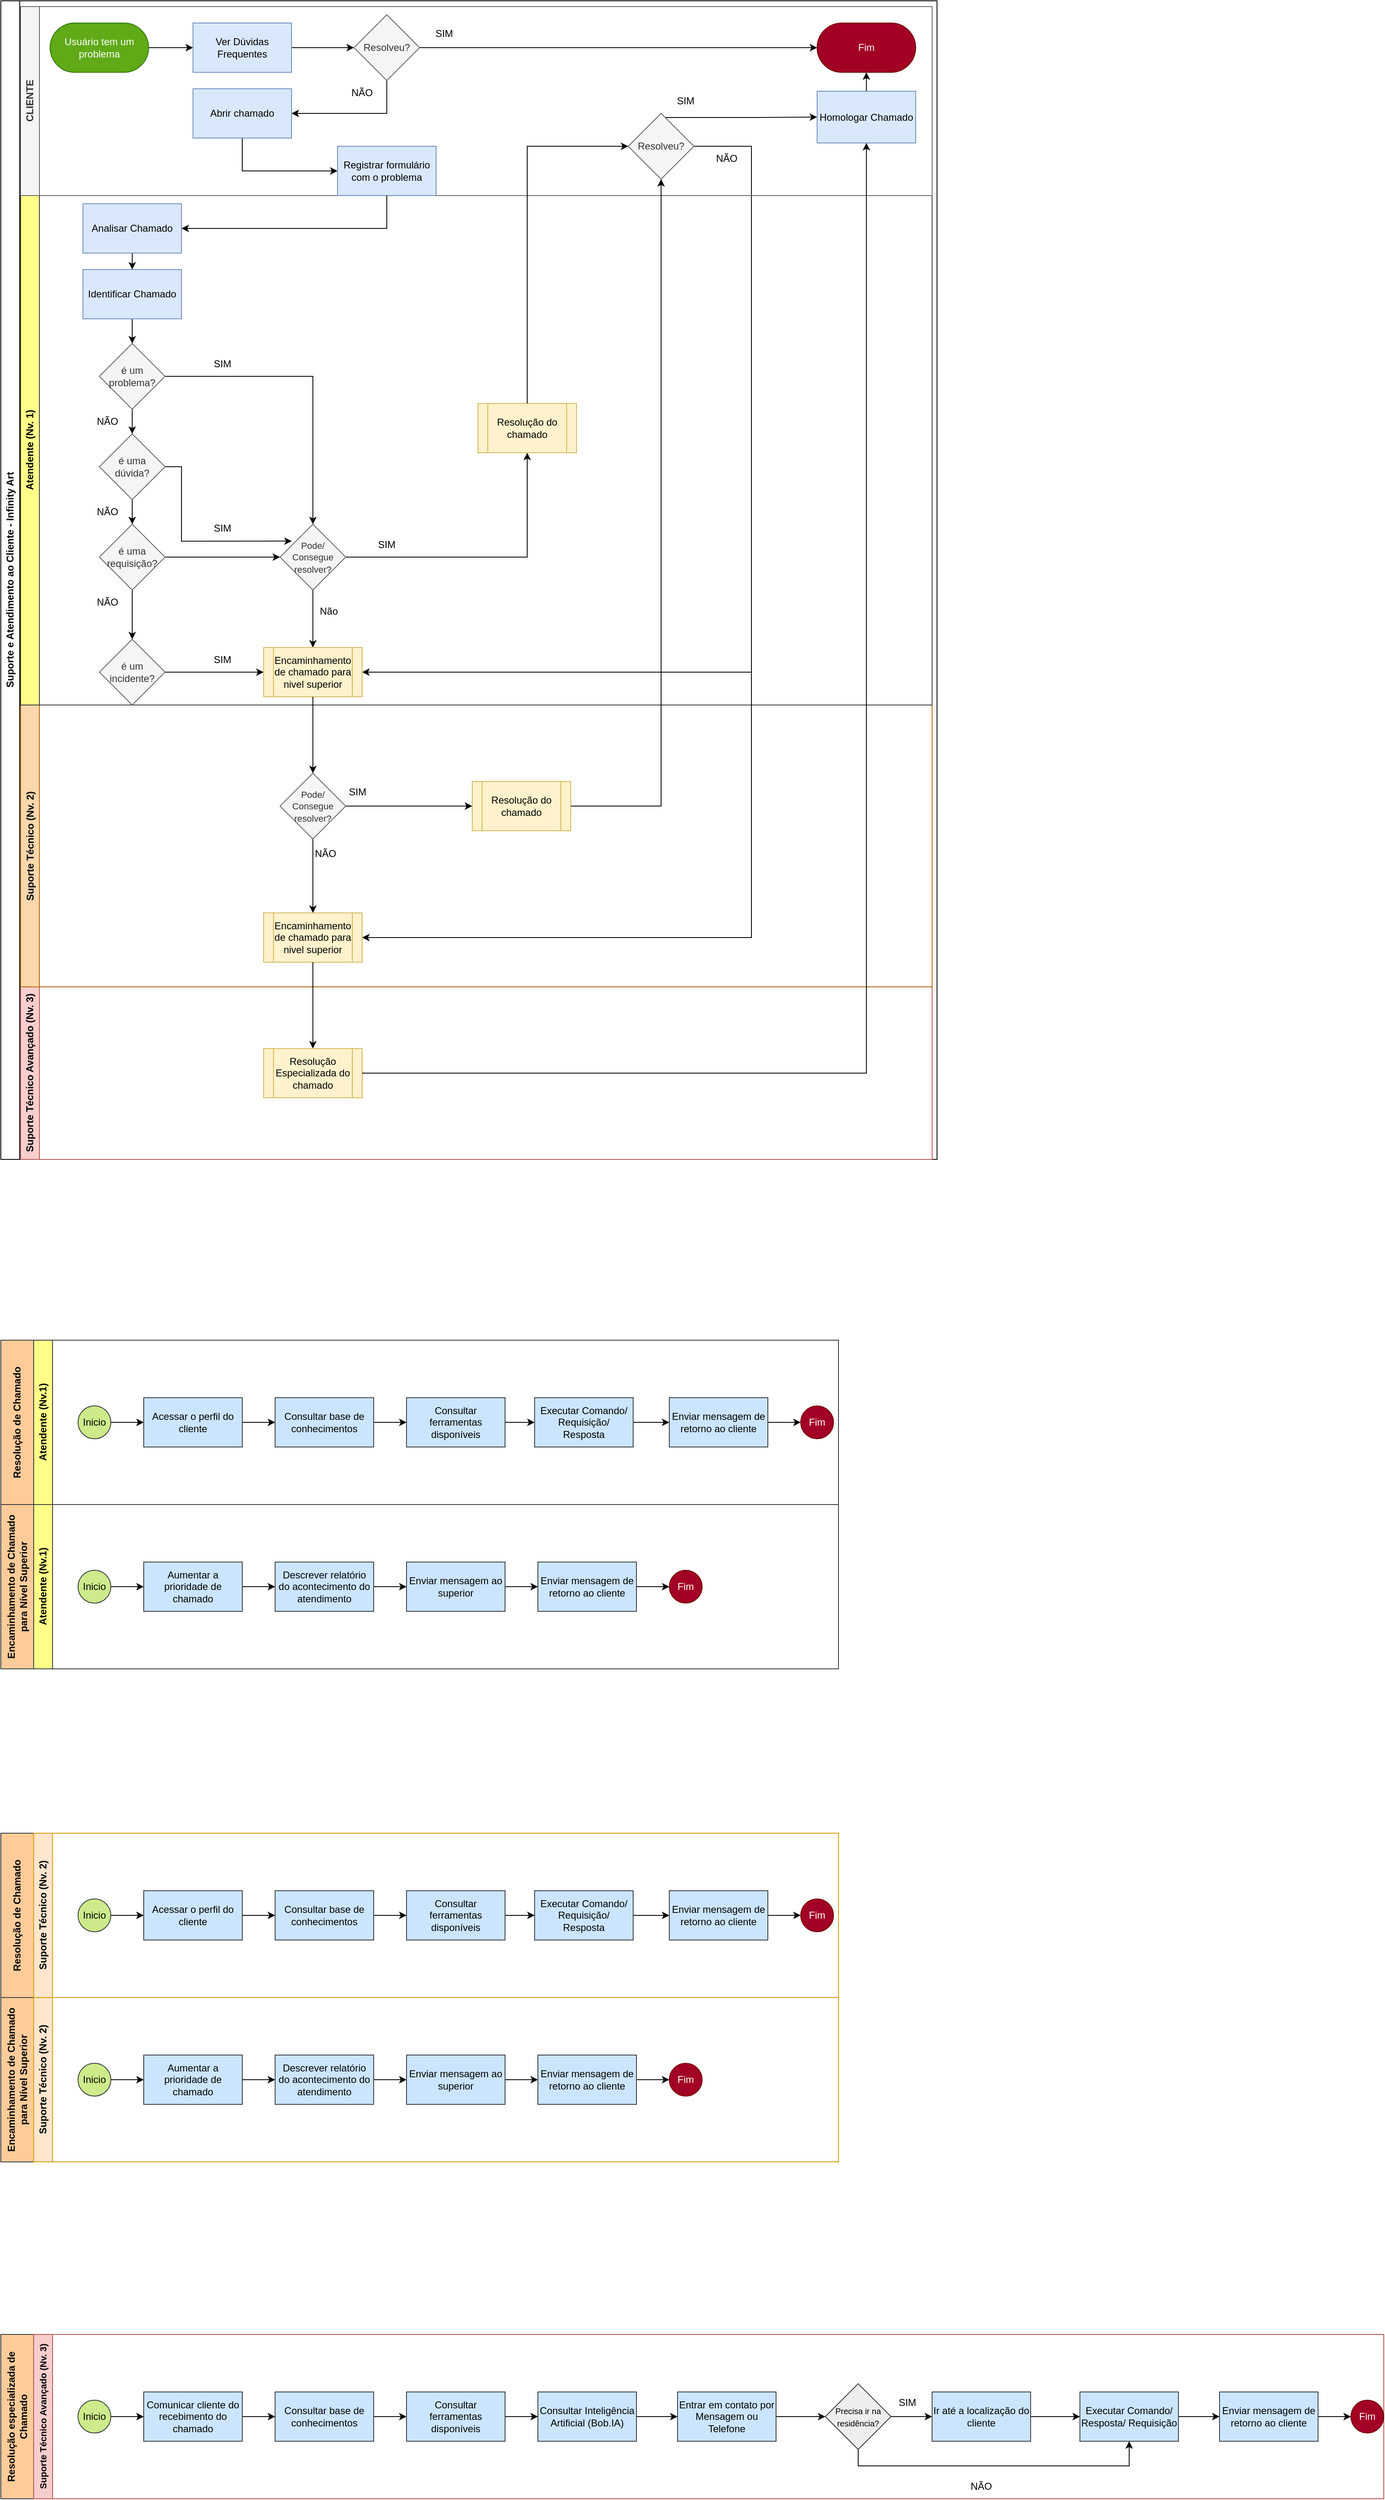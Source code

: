<mxfile version="24.5.2" type="onedrive">
  <diagram name="Página-1" id="Vrp2_Eh4qCmKOrzFcQaM">
    <mxGraphModel grid="1" page="1" gridSize="10" guides="1" tooltips="1" connect="1" arrows="1" fold="1" pageScale="1" pageWidth="827" pageHeight="1169" math="0" shadow="0">
      <root>
        <mxCell id="0" />
        <mxCell id="1" parent="0" />
        <mxCell id="6tjIV29_pR83lRoAgndQ-127" value="Suporte e Atendimento ao Cliente - Infinity Art" style="swimlane;horizontal=0;whiteSpace=wrap;html=1;" vertex="1" parent="1">
          <mxGeometry x="-1654" width="1140" height="1410" as="geometry" />
        </mxCell>
        <mxCell id="6tjIV29_pR83lRoAgndQ-128" value="Suporte Técnico Avançado (Nv. 3)" style="swimlane;horizontal=0;whiteSpace=wrap;html=1;startSize=23;fillColor=#f8cecc;strokeColor=#b85450;" vertex="1" parent="6tjIV29_pR83lRoAgndQ-127">
          <mxGeometry x="24" y="1200" width="1110" height="210" as="geometry">
            <mxRectangle x="24" y="1200" width="40" height="210" as="alternateBounds" />
          </mxGeometry>
        </mxCell>
        <mxCell id="6tjIV29_pR83lRoAgndQ-129" value="Resolução Especializada do chamado" style="shape=process;whiteSpace=wrap;html=1;backgroundOutline=1;fillColor=#fff2cc;strokeColor=#d6b656;" vertex="1" parent="6tjIV29_pR83lRoAgndQ-128">
          <mxGeometry x="296" y="75" width="120" height="60" as="geometry" />
        </mxCell>
        <mxCell id="6tjIV29_pR83lRoAgndQ-130" value="Suporte Técnico (Nv. 2)" style="swimlane;horizontal=0;whiteSpace=wrap;html=1;startSize=23;fillColor=#fad7ac;strokeColor=#b46504;" vertex="1" parent="6tjIV29_pR83lRoAgndQ-127">
          <mxGeometry x="24" y="857" width="1110" height="343" as="geometry" />
        </mxCell>
        <mxCell id="6tjIV29_pR83lRoAgndQ-131" style="edgeStyle=orthogonalEdgeStyle;rounded=0;orthogonalLoop=1;jettySize=auto;html=1;exitX=0.5;exitY=1;exitDx=0;exitDy=0;" edge="1" parent="6tjIV29_pR83lRoAgndQ-130" source="6tjIV29_pR83lRoAgndQ-132" target="6tjIV29_pR83lRoAgndQ-133">
          <mxGeometry relative="1" as="geometry" />
        </mxCell>
        <mxCell id="6tjIV29_pR83lRoAgndQ-133" value="Encaminhamento de chamado para nivel superior" style="shape=process;whiteSpace=wrap;html=1;backgroundOutline=1;fillColor=#fff2cc;strokeColor=#d6b656;" vertex="1" parent="6tjIV29_pR83lRoAgndQ-130">
          <mxGeometry x="296" y="253" width="120" height="60" as="geometry" />
        </mxCell>
        <mxCell id="6tjIV29_pR83lRoAgndQ-197" style="edgeStyle=orthogonalEdgeStyle;rounded=0;orthogonalLoop=1;jettySize=auto;html=1;exitX=1;exitY=0.5;exitDx=0;exitDy=0;entryX=0;entryY=0.5;entryDx=0;entryDy=0;" edge="1" parent="6tjIV29_pR83lRoAgndQ-130" source="6tjIV29_pR83lRoAgndQ-132" target="6tjIV29_pR83lRoAgndQ-172">
          <mxGeometry relative="1" as="geometry" />
        </mxCell>
        <mxCell id="6tjIV29_pR83lRoAgndQ-132" value="&lt;font style=&quot;font-size: 11px;&quot;&gt;Pode/ Consegue resolver?&lt;/font&gt;" style="rhombus;whiteSpace=wrap;html=1;fillColor=#f5f5f5;fontColor=#333333;strokeColor=#666666;" vertex="1" parent="6tjIV29_pR83lRoAgndQ-130">
          <mxGeometry x="316" y="83" width="80" height="80" as="geometry" />
        </mxCell>
        <mxCell id="6tjIV29_pR83lRoAgndQ-172" value="Resolução do chamado" style="shape=process;whiteSpace=wrap;html=1;backgroundOutline=1;fillColor=#fff2cc;strokeColor=#d6b656;" vertex="1" parent="6tjIV29_pR83lRoAgndQ-130">
          <mxGeometry x="550" y="93" width="120" height="60" as="geometry" />
        </mxCell>
        <mxCell id="TrmmXoyZ5h82jzJ-XMay-18" value="&lt;div&gt;SIM&lt;/div&gt;&lt;div&gt;&lt;br&gt;&lt;/div&gt;" style="text;html=1;align=center;verticalAlign=middle;resizable=0;points=[];autosize=1;strokeColor=none;fillColor=none;" vertex="1" parent="6tjIV29_pR83lRoAgndQ-130">
          <mxGeometry x="390" y="93" width="40" height="40" as="geometry" />
        </mxCell>
        <mxCell id="TrmmXoyZ5h82jzJ-XMay-19" value="NÃO&lt;div&gt;&lt;br&gt;&lt;/div&gt;" style="text;html=1;align=center;verticalAlign=middle;resizable=0;points=[];autosize=1;strokeColor=none;fillColor=none;" vertex="1" parent="6tjIV29_pR83lRoAgndQ-130">
          <mxGeometry x="346" y="168" width="50" height="40" as="geometry" />
        </mxCell>
        <mxCell id="6tjIV29_pR83lRoAgndQ-134" style="edgeStyle=orthogonalEdgeStyle;rounded=0;orthogonalLoop=1;jettySize=auto;html=1;exitX=0.5;exitY=1;exitDx=0;exitDy=0;entryX=0.5;entryY=0;entryDx=0;entryDy=0;" edge="1" parent="6tjIV29_pR83lRoAgndQ-127" source="6tjIV29_pR83lRoAgndQ-133" target="6tjIV29_pR83lRoAgndQ-129">
          <mxGeometry relative="1" as="geometry" />
        </mxCell>
        <mxCell id="6tjIV29_pR83lRoAgndQ-135" value="Atendente (Nv. 1)" style="swimlane;horizontal=0;whiteSpace=wrap;html=1;startSize=23;fillColor=#ffff88;strokeColor=#36393d;" vertex="1" parent="6tjIV29_pR83lRoAgndQ-127">
          <mxGeometry x="24" y="237" width="1110" height="620" as="geometry" />
        </mxCell>
        <mxCell id="6tjIV29_pR83lRoAgndQ-136" style="edgeStyle=orthogonalEdgeStyle;rounded=0;orthogonalLoop=1;jettySize=auto;html=1;exitX=0.5;exitY=1;exitDx=0;exitDy=0;entryX=0.5;entryY=0;entryDx=0;entryDy=0;" edge="1" parent="6tjIV29_pR83lRoAgndQ-135" source="6tjIV29_pR83lRoAgndQ-137" target="6tjIV29_pR83lRoAgndQ-148">
          <mxGeometry relative="1" as="geometry" />
        </mxCell>
        <mxCell id="6tjIV29_pR83lRoAgndQ-137" value="Analisar Chamado" style="rounded=0;whiteSpace=wrap;html=1;fillColor=#dae8fc;strokeColor=#6c8ebf;" vertex="1" parent="6tjIV29_pR83lRoAgndQ-135">
          <mxGeometry x="76" y="10" width="120" height="60" as="geometry" />
        </mxCell>
        <mxCell id="6tjIV29_pR83lRoAgndQ-138" style="edgeStyle=orthogonalEdgeStyle;rounded=0;orthogonalLoop=1;jettySize=auto;html=1;exitX=0.5;exitY=1;exitDx=0;exitDy=0;entryX=0.5;entryY=0;entryDx=0;entryDy=0;" edge="1" parent="6tjIV29_pR83lRoAgndQ-135" source="6tjIV29_pR83lRoAgndQ-140" target="6tjIV29_pR83lRoAgndQ-146">
          <mxGeometry relative="1" as="geometry" />
        </mxCell>
        <mxCell id="6tjIV29_pR83lRoAgndQ-139" style="edgeStyle=orthogonalEdgeStyle;rounded=0;orthogonalLoop=1;jettySize=auto;html=1;exitX=1;exitY=0.5;exitDx=0;exitDy=0;entryX=0.178;entryY=0.257;entryDx=0;entryDy=0;entryPerimeter=0;" edge="1" parent="6tjIV29_pR83lRoAgndQ-135" source="6tjIV29_pR83lRoAgndQ-140" target="6tjIV29_pR83lRoAgndQ-153">
          <mxGeometry relative="1" as="geometry">
            <mxPoint x="216" y="420" as="targetPoint" />
            <Array as="points">
              <mxPoint x="196" y="330" />
              <mxPoint x="196" y="421" />
            </Array>
          </mxGeometry>
        </mxCell>
        <mxCell id="6tjIV29_pR83lRoAgndQ-140" value="é uma dúvida?" style="rhombus;whiteSpace=wrap;html=1;fillColor=#f5f5f5;fontColor=#333333;strokeColor=#666666;" vertex="1" parent="6tjIV29_pR83lRoAgndQ-135">
          <mxGeometry x="96" y="290" width="80" height="80" as="geometry" />
        </mxCell>
        <mxCell id="6tjIV29_pR83lRoAgndQ-141" style="edgeStyle=orthogonalEdgeStyle;rounded=0;orthogonalLoop=1;jettySize=auto;html=1;exitX=0.5;exitY=1;exitDx=0;exitDy=0;entryX=0.5;entryY=0;entryDx=0;entryDy=0;" edge="1" parent="6tjIV29_pR83lRoAgndQ-135" source="6tjIV29_pR83lRoAgndQ-143" target="6tjIV29_pR83lRoAgndQ-140">
          <mxGeometry relative="1" as="geometry" />
        </mxCell>
        <mxCell id="6tjIV29_pR83lRoAgndQ-142" style="edgeStyle=orthogonalEdgeStyle;rounded=0;orthogonalLoop=1;jettySize=auto;html=1;exitX=1;exitY=0.5;exitDx=0;exitDy=0;entryX=0.5;entryY=0;entryDx=0;entryDy=0;" edge="1" parent="6tjIV29_pR83lRoAgndQ-135" source="6tjIV29_pR83lRoAgndQ-143" target="6tjIV29_pR83lRoAgndQ-153">
          <mxGeometry relative="1" as="geometry">
            <mxPoint x="366" y="220.118" as="targetPoint" />
          </mxGeometry>
        </mxCell>
        <mxCell id="6tjIV29_pR83lRoAgndQ-143" value="é um problema?" style="rhombus;whiteSpace=wrap;html=1;fillColor=#f5f5f5;fontColor=#333333;strokeColor=#666666;" vertex="1" parent="6tjIV29_pR83lRoAgndQ-135">
          <mxGeometry x="96" y="180" width="80" height="80" as="geometry" />
        </mxCell>
        <mxCell id="6tjIV29_pR83lRoAgndQ-144" style="edgeStyle=orthogonalEdgeStyle;rounded=0;orthogonalLoop=1;jettySize=auto;html=1;exitX=0.5;exitY=1;exitDx=0;exitDy=0;" edge="1" parent="6tjIV29_pR83lRoAgndQ-135" source="6tjIV29_pR83lRoAgndQ-146" target="6tjIV29_pR83lRoAgndQ-163">
          <mxGeometry relative="1" as="geometry" />
        </mxCell>
        <mxCell id="6tjIV29_pR83lRoAgndQ-145" style="edgeStyle=orthogonalEdgeStyle;rounded=0;orthogonalLoop=1;jettySize=auto;html=1;exitX=1;exitY=0.5;exitDx=0;exitDy=0;entryX=0;entryY=0.5;entryDx=0;entryDy=0;" edge="1" parent="6tjIV29_pR83lRoAgndQ-135" source="6tjIV29_pR83lRoAgndQ-146" target="6tjIV29_pR83lRoAgndQ-153">
          <mxGeometry relative="1" as="geometry" />
        </mxCell>
        <mxCell id="6tjIV29_pR83lRoAgndQ-146" value="é uma requisição?" style="rhombus;whiteSpace=wrap;html=1;fillColor=#f5f5f5;fontColor=#333333;strokeColor=#666666;" vertex="1" parent="6tjIV29_pR83lRoAgndQ-135">
          <mxGeometry x="96" y="400" width="80" height="80" as="geometry" />
        </mxCell>
        <mxCell id="6tjIV29_pR83lRoAgndQ-147" style="edgeStyle=orthogonalEdgeStyle;rounded=0;orthogonalLoop=1;jettySize=auto;html=1;entryX=0.5;entryY=0;entryDx=0;entryDy=0;" edge="1" parent="6tjIV29_pR83lRoAgndQ-135" source="6tjIV29_pR83lRoAgndQ-148" target="6tjIV29_pR83lRoAgndQ-143">
          <mxGeometry relative="1" as="geometry" />
        </mxCell>
        <mxCell id="6tjIV29_pR83lRoAgndQ-148" value="Identificar Chamado" style="rounded=0;whiteSpace=wrap;html=1;fillColor=#dae8fc;strokeColor=#6c8ebf;" vertex="1" parent="6tjIV29_pR83lRoAgndQ-135">
          <mxGeometry x="76" y="90" width="120" height="60" as="geometry" />
        </mxCell>
        <mxCell id="6tjIV29_pR83lRoAgndQ-149" value="NÃO" style="text;html=1;align=center;verticalAlign=middle;whiteSpace=wrap;rounded=0;" vertex="1" parent="6tjIV29_pR83lRoAgndQ-135">
          <mxGeometry x="76" y="260" width="60" height="30" as="geometry" />
        </mxCell>
        <mxCell id="6tjIV29_pR83lRoAgndQ-150" value="NÃO" style="text;html=1;align=center;verticalAlign=middle;whiteSpace=wrap;rounded=0;" vertex="1" parent="6tjIV29_pR83lRoAgndQ-135">
          <mxGeometry x="76" y="370" width="60" height="30" as="geometry" />
        </mxCell>
        <mxCell id="6tjIV29_pR83lRoAgndQ-151" style="edgeStyle=orthogonalEdgeStyle;rounded=0;orthogonalLoop=1;jettySize=auto;html=1;exitX=1;exitY=0.5;exitDx=0;exitDy=0;entryX=0.5;entryY=1;entryDx=0;entryDy=0;" edge="1" parent="6tjIV29_pR83lRoAgndQ-135" source="6tjIV29_pR83lRoAgndQ-153" target="6tjIV29_pR83lRoAgndQ-157">
          <mxGeometry relative="1" as="geometry">
            <mxPoint x="746.0" y="400.061" as="targetPoint" />
          </mxGeometry>
        </mxCell>
        <mxCell id="6tjIV29_pR83lRoAgndQ-152" style="edgeStyle=orthogonalEdgeStyle;rounded=0;orthogonalLoop=1;jettySize=auto;html=1;exitX=0.5;exitY=1;exitDx=0;exitDy=0;entryX=0.5;entryY=0;entryDx=0;entryDy=0;" edge="1" parent="6tjIV29_pR83lRoAgndQ-135" source="6tjIV29_pR83lRoAgndQ-153" target="6tjIV29_pR83lRoAgndQ-165">
          <mxGeometry relative="1" as="geometry" />
        </mxCell>
        <mxCell id="6tjIV29_pR83lRoAgndQ-153" value="&lt;font style=&quot;font-size: 11px;&quot;&gt;Pode/ Consegue resolver?&lt;/font&gt;" style="rhombus;whiteSpace=wrap;html=1;fillColor=#f5f5f5;fontColor=#333333;strokeColor=#666666;" vertex="1" parent="6tjIV29_pR83lRoAgndQ-135">
          <mxGeometry x="316" y="400" width="80" height="80" as="geometry" />
        </mxCell>
        <mxCell id="6tjIV29_pR83lRoAgndQ-154" value="SIM" style="text;html=1;align=center;verticalAlign=middle;whiteSpace=wrap;rounded=0;" vertex="1" parent="6tjIV29_pR83lRoAgndQ-135">
          <mxGeometry x="216" y="190" width="60" height="30" as="geometry" />
        </mxCell>
        <mxCell id="6tjIV29_pR83lRoAgndQ-157" value="Resolução do chamado" style="shape=process;whiteSpace=wrap;html=1;backgroundOutline=1;fillColor=#fff2cc;strokeColor=#d6b656;" vertex="1" parent="6tjIV29_pR83lRoAgndQ-135">
          <mxGeometry x="557" y="253" width="120" height="60" as="geometry" />
        </mxCell>
        <mxCell id="6tjIV29_pR83lRoAgndQ-161" value="SIM" style="text;html=1;align=center;verticalAlign=middle;whiteSpace=wrap;rounded=0;" vertex="1" parent="6tjIV29_pR83lRoAgndQ-135">
          <mxGeometry x="416" y="410" width="60" height="30" as="geometry" />
        </mxCell>
        <mxCell id="6tjIV29_pR83lRoAgndQ-162" style="edgeStyle=orthogonalEdgeStyle;rounded=0;orthogonalLoop=1;jettySize=auto;html=1;exitX=1;exitY=0.5;exitDx=0;exitDy=0;entryX=0;entryY=0.5;entryDx=0;entryDy=0;" edge="1" parent="6tjIV29_pR83lRoAgndQ-135" source="6tjIV29_pR83lRoAgndQ-163" target="6tjIV29_pR83lRoAgndQ-165">
          <mxGeometry relative="1" as="geometry" />
        </mxCell>
        <mxCell id="6tjIV29_pR83lRoAgndQ-163" value="é um incidente?" style="rhombus;whiteSpace=wrap;html=1;fillColor=#f5f5f5;fontColor=#333333;strokeColor=#666666;" vertex="1" parent="6tjIV29_pR83lRoAgndQ-135">
          <mxGeometry x="96" y="540" width="80" height="80" as="geometry" />
        </mxCell>
        <mxCell id="6tjIV29_pR83lRoAgndQ-164" value="NÃO" style="text;html=1;align=center;verticalAlign=middle;whiteSpace=wrap;rounded=0;" vertex="1" parent="6tjIV29_pR83lRoAgndQ-135">
          <mxGeometry x="76" y="480" width="60" height="30" as="geometry" />
        </mxCell>
        <mxCell id="vvKCx8SDFWNu1HyM8OPe-11" style="edgeStyle=orthogonalEdgeStyle;rounded=0;orthogonalLoop=1;jettySize=auto;html=1;exitX=1;exitY=0.5;exitDx=0;exitDy=0;endArrow=none;endFill=0;startArrow=classic;startFill=1;" edge="1" parent="6tjIV29_pR83lRoAgndQ-135" source="6tjIV29_pR83lRoAgndQ-165">
          <mxGeometry relative="1" as="geometry">
            <mxPoint x="890" y="580" as="targetPoint" />
          </mxGeometry>
        </mxCell>
        <mxCell id="6tjIV29_pR83lRoAgndQ-165" value="Encaminhamento de chamado para nivel superior" style="shape=process;whiteSpace=wrap;html=1;backgroundOutline=1;fillColor=#fff2cc;strokeColor=#d6b656;" vertex="1" parent="6tjIV29_pR83lRoAgndQ-135">
          <mxGeometry x="296" y="550" width="120" height="60" as="geometry" />
        </mxCell>
        <mxCell id="6tjIV29_pR83lRoAgndQ-166" value="SIM" style="text;html=1;align=center;verticalAlign=middle;whiteSpace=wrap;rounded=0;" vertex="1" parent="6tjIV29_pR83lRoAgndQ-135">
          <mxGeometry x="216" y="390" width="60" height="30" as="geometry" />
        </mxCell>
        <mxCell id="6tjIV29_pR83lRoAgndQ-167" value="SIM" style="text;html=1;align=center;verticalAlign=middle;whiteSpace=wrap;rounded=0;" vertex="1" parent="6tjIV29_pR83lRoAgndQ-135">
          <mxGeometry x="216" y="550" width="60" height="30" as="geometry" />
        </mxCell>
        <mxCell id="TrmmXoyZ5h82jzJ-XMay-16" value="Não" style="text;html=1;align=center;verticalAlign=middle;resizable=0;points=[];autosize=1;strokeColor=none;fillColor=none;" vertex="1" parent="6tjIV29_pR83lRoAgndQ-135">
          <mxGeometry x="350" y="491" width="50" height="30" as="geometry" />
        </mxCell>
        <mxCell id="TrmmXoyZ5h82jzJ-XMay-15" style="edgeStyle=orthogonalEdgeStyle;rounded=0;orthogonalLoop=1;jettySize=auto;html=1;entryX=1;entryY=0.5;entryDx=0;entryDy=0;exitX=1;exitY=0.5;exitDx=0;exitDy=0;" edge="1" parent="6tjIV29_pR83lRoAgndQ-135" source="6tjIV29_pR83lRoAgndQ-168" target="6tjIV29_pR83lRoAgndQ-133">
          <mxGeometry relative="1" as="geometry">
            <mxPoint x="850" y="893" as="targetPoint" />
            <Array as="points">
              <mxPoint x="890" y="903" />
            </Array>
          </mxGeometry>
        </mxCell>
        <mxCell id="6tjIV29_pR83lRoAgndQ-173" style="edgeStyle=orthogonalEdgeStyle;rounded=0;orthogonalLoop=1;jettySize=auto;html=1;exitX=0.5;exitY=1;exitDx=0;exitDy=0;entryX=0.5;entryY=0;entryDx=0;entryDy=0;" edge="1" parent="6tjIV29_pR83lRoAgndQ-127" source="6tjIV29_pR83lRoAgndQ-165" target="6tjIV29_pR83lRoAgndQ-132">
          <mxGeometry relative="1" as="geometry" />
        </mxCell>
        <mxCell id="6tjIV29_pR83lRoAgndQ-176" value="CLIENTE" style="swimlane;horizontal=0;whiteSpace=wrap;html=1;startSize=23;fillColor=#f5f5f5;fontColor=#333333;strokeColor=#666666;" vertex="1" parent="6tjIV29_pR83lRoAgndQ-127">
          <mxGeometry x="24" y="7" width="1110" height="230" as="geometry" />
        </mxCell>
        <mxCell id="6tjIV29_pR83lRoAgndQ-177" style="edgeStyle=orthogonalEdgeStyle;rounded=0;orthogonalLoop=1;jettySize=auto;html=1;exitX=1;exitY=0.5;exitDx=0;exitDy=0;" edge="1" parent="6tjIV29_pR83lRoAgndQ-176" source="6tjIV29_pR83lRoAgndQ-178" target="6tjIV29_pR83lRoAgndQ-180">
          <mxGeometry relative="1" as="geometry" />
        </mxCell>
        <mxCell id="6tjIV29_pR83lRoAgndQ-178" value="Usuário tem um problema" style="rounded=1;whiteSpace=wrap;html=1;fillColor=#60a917;strokeColor=#2D7600;arcSize=50;fontColor=#ffffff;" vertex="1" parent="6tjIV29_pR83lRoAgndQ-176">
          <mxGeometry x="36" y="20" width="120" height="60" as="geometry" />
        </mxCell>
        <mxCell id="6tjIV29_pR83lRoAgndQ-179" style="edgeStyle=orthogonalEdgeStyle;rounded=0;orthogonalLoop=1;jettySize=auto;html=1;exitX=1;exitY=0.5;exitDx=0;exitDy=0;" edge="1" parent="6tjIV29_pR83lRoAgndQ-176" source="6tjIV29_pR83lRoAgndQ-180" target="6tjIV29_pR83lRoAgndQ-184">
          <mxGeometry relative="1" as="geometry" />
        </mxCell>
        <mxCell id="6tjIV29_pR83lRoAgndQ-180" value="Ver Dúvidas Frequentes" style="rounded=0;whiteSpace=wrap;html=1;fillColor=#dae8fc;strokeColor=#6c8ebf;" vertex="1" parent="6tjIV29_pR83lRoAgndQ-176">
          <mxGeometry x="210" y="20" width="120" height="60" as="geometry" />
        </mxCell>
        <mxCell id="6tjIV29_pR83lRoAgndQ-181" value="Fim" style="rounded=1;whiteSpace=wrap;html=1;fillColor=#a20025;strokeColor=#6F0000;arcSize=50;fontColor=#ffffff;" vertex="1" parent="6tjIV29_pR83lRoAgndQ-176">
          <mxGeometry x="970" y="20" width="120" height="60" as="geometry" />
        </mxCell>
        <mxCell id="6tjIV29_pR83lRoAgndQ-182" style="edgeStyle=orthogonalEdgeStyle;rounded=0;orthogonalLoop=1;jettySize=auto;html=1;exitX=1;exitY=0.5;exitDx=0;exitDy=0;entryX=0;entryY=0.5;entryDx=0;entryDy=0;" edge="1" parent="6tjIV29_pR83lRoAgndQ-176" source="6tjIV29_pR83lRoAgndQ-184" target="6tjIV29_pR83lRoAgndQ-181">
          <mxGeometry relative="1" as="geometry" />
        </mxCell>
        <mxCell id="6tjIV29_pR83lRoAgndQ-183" style="edgeStyle=orthogonalEdgeStyle;rounded=0;orthogonalLoop=1;jettySize=auto;html=1;exitX=0.5;exitY=1;exitDx=0;exitDy=0;entryX=1;entryY=0.5;entryDx=0;entryDy=0;" edge="1" parent="6tjIV29_pR83lRoAgndQ-176" source="6tjIV29_pR83lRoAgndQ-184" target="6tjIV29_pR83lRoAgndQ-187">
          <mxGeometry relative="1" as="geometry" />
        </mxCell>
        <mxCell id="6tjIV29_pR83lRoAgndQ-184" value="Resolveu?" style="rhombus;whiteSpace=wrap;html=1;fillColor=#f5f5f5;fontColor=#333333;strokeColor=#666666;" vertex="1" parent="6tjIV29_pR83lRoAgndQ-176">
          <mxGeometry x="406" y="10" width="80" height="80" as="geometry" />
        </mxCell>
        <mxCell id="6tjIV29_pR83lRoAgndQ-185" value="SIM" style="text;html=1;align=center;verticalAlign=middle;whiteSpace=wrap;rounded=0;" vertex="1" parent="6tjIV29_pR83lRoAgndQ-176">
          <mxGeometry x="486" y="18" width="60" height="30" as="geometry" />
        </mxCell>
        <mxCell id="6tjIV29_pR83lRoAgndQ-186" style="edgeStyle=orthogonalEdgeStyle;rounded=0;orthogonalLoop=1;jettySize=auto;html=1;exitX=0.5;exitY=1;exitDx=0;exitDy=0;entryX=0;entryY=0.5;entryDx=0;entryDy=0;" edge="1" parent="6tjIV29_pR83lRoAgndQ-176" source="6tjIV29_pR83lRoAgndQ-187" target="6tjIV29_pR83lRoAgndQ-189">
          <mxGeometry relative="1" as="geometry" />
        </mxCell>
        <mxCell id="6tjIV29_pR83lRoAgndQ-187" value="Abrir chamado" style="rounded=0;whiteSpace=wrap;html=1;fillColor=#dae8fc;strokeColor=#6c8ebf;" vertex="1" parent="6tjIV29_pR83lRoAgndQ-176">
          <mxGeometry x="210" y="100" width="120" height="60" as="geometry" />
        </mxCell>
        <mxCell id="6tjIV29_pR83lRoAgndQ-188" value="NÃO" style="text;html=1;align=center;verticalAlign=middle;whiteSpace=wrap;rounded=0;" vertex="1" parent="6tjIV29_pR83lRoAgndQ-176">
          <mxGeometry x="386" y="90" width="60" height="30" as="geometry" />
        </mxCell>
        <mxCell id="6tjIV29_pR83lRoAgndQ-189" value="Registrar formulário com o problema" style="rounded=0;whiteSpace=wrap;html=1;fillColor=#dae8fc;strokeColor=#6c8ebf;" vertex="1" parent="6tjIV29_pR83lRoAgndQ-176">
          <mxGeometry x="386" y="170" width="120" height="60" as="geometry" />
        </mxCell>
        <mxCell id="vvKCx8SDFWNu1HyM8OPe-7" style="edgeStyle=orthogonalEdgeStyle;rounded=0;orthogonalLoop=1;jettySize=auto;html=1;exitX=0.5;exitY=0;exitDx=0;exitDy=0;entryX=0.5;entryY=1;entryDx=0;entryDy=0;" edge="1" parent="6tjIV29_pR83lRoAgndQ-176" source="6tjIV29_pR83lRoAgndQ-191" target="6tjIV29_pR83lRoAgndQ-181">
          <mxGeometry relative="1" as="geometry" />
        </mxCell>
        <mxCell id="6tjIV29_pR83lRoAgndQ-191" value="Homologar Chamado" style="rounded=0;whiteSpace=wrap;html=1;fillColor=#dae8fc;strokeColor=#6c8ebf;" vertex="1" parent="6tjIV29_pR83lRoAgndQ-176">
          <mxGeometry x="970" y="103" width="120" height="63" as="geometry" />
        </mxCell>
        <mxCell id="vvKCx8SDFWNu1HyM8OPe-6" style="edgeStyle=orthogonalEdgeStyle;rounded=0;orthogonalLoop=1;jettySize=auto;html=1;exitX=0.5;exitY=0;exitDx=0;exitDy=0;entryX=0;entryY=0.5;entryDx=0;entryDy=0;" edge="1" parent="6tjIV29_pR83lRoAgndQ-176" source="6tjIV29_pR83lRoAgndQ-168" target="6tjIV29_pR83lRoAgndQ-191">
          <mxGeometry relative="1" as="geometry">
            <Array as="points">
              <mxPoint x="780" y="135" />
              <mxPoint x="895" y="135" />
            </Array>
          </mxGeometry>
        </mxCell>
        <mxCell id="6tjIV29_pR83lRoAgndQ-168" value="Resolveu?" style="rhombus;whiteSpace=wrap;html=1;fillColor=#f5f5f5;fontColor=#333333;strokeColor=#666666;" vertex="1" parent="6tjIV29_pR83lRoAgndQ-176">
          <mxGeometry x="740" y="130" width="80" height="80" as="geometry" />
        </mxCell>
        <mxCell id="6tjIV29_pR83lRoAgndQ-155" value="NÃO" style="text;html=1;align=center;verticalAlign=middle;whiteSpace=wrap;rounded=0;" vertex="1" parent="6tjIV29_pR83lRoAgndQ-176">
          <mxGeometry x="830" y="170" width="60" height="30" as="geometry" />
        </mxCell>
        <mxCell id="6tjIV29_pR83lRoAgndQ-170" value="SIM" style="text;html=1;align=center;verticalAlign=middle;whiteSpace=wrap;rounded=0;" vertex="1" parent="6tjIV29_pR83lRoAgndQ-176">
          <mxGeometry x="780" y="100" width="60" height="30" as="geometry" />
        </mxCell>
        <mxCell id="6tjIV29_pR83lRoAgndQ-192" style="edgeStyle=orthogonalEdgeStyle;rounded=0;orthogonalLoop=1;jettySize=auto;html=1;exitX=0.5;exitY=1;exitDx=0;exitDy=0;entryX=1;entryY=0.5;entryDx=0;entryDy=0;" edge="1" parent="6tjIV29_pR83lRoAgndQ-127" source="6tjIV29_pR83lRoAgndQ-189" target="6tjIV29_pR83lRoAgndQ-137">
          <mxGeometry relative="1" as="geometry" />
        </mxCell>
        <mxCell id="6tjIV29_pR83lRoAgndQ-156" style="edgeStyle=orthogonalEdgeStyle;rounded=0;orthogonalLoop=1;jettySize=auto;html=1;exitX=0.5;exitY=0;exitDx=0;exitDy=0;entryX=0;entryY=0.5;entryDx=0;entryDy=0;" edge="1" parent="6tjIV29_pR83lRoAgndQ-127" source="6tjIV29_pR83lRoAgndQ-157" target="6tjIV29_pR83lRoAgndQ-168">
          <mxGeometry relative="1" as="geometry">
            <mxPoint x="641" y="177" as="targetPoint" />
          </mxGeometry>
        </mxCell>
        <mxCell id="TrmmXoyZ5h82jzJ-XMay-25" style="edgeStyle=orthogonalEdgeStyle;rounded=0;orthogonalLoop=1;jettySize=auto;html=1;entryX=0.5;entryY=1;entryDx=0;entryDy=0;" edge="1" parent="6tjIV29_pR83lRoAgndQ-127" source="6tjIV29_pR83lRoAgndQ-172" target="6tjIV29_pR83lRoAgndQ-168">
          <mxGeometry relative="1" as="geometry">
            <mxPoint x="864" y="980" as="targetPoint" />
          </mxGeometry>
        </mxCell>
        <mxCell id="vvKCx8SDFWNu1HyM8OPe-8" style="edgeStyle=orthogonalEdgeStyle;rounded=0;orthogonalLoop=1;jettySize=auto;html=1;exitX=1;exitY=0.5;exitDx=0;exitDy=0;entryX=0.5;entryY=1;entryDx=0;entryDy=0;" edge="1" parent="6tjIV29_pR83lRoAgndQ-127" source="6tjIV29_pR83lRoAgndQ-129" target="6tjIV29_pR83lRoAgndQ-191">
          <mxGeometry relative="1" as="geometry">
            <mxPoint x="1094" y="1304.905" as="targetPoint" />
          </mxGeometry>
        </mxCell>
        <mxCell id="6tjIV29_pR83lRoAgndQ-202" value="Resolução de Chamado" style="swimlane;horizontal=0;whiteSpace=wrap;html=1;startSize=40;fillColor=#ffcc99;strokeColor=#36393d;" vertex="1" parent="1">
          <mxGeometry x="-1654" y="1630" width="1020" height="200" as="geometry">
            <mxRectangle x="-1654" y="1430" width="40" height="160" as="alternateBounds" />
          </mxGeometry>
        </mxCell>
        <mxCell id="6tjIV29_pR83lRoAgndQ-203" value="Atendente (Nv.1)" style="swimlane;horizontal=0;whiteSpace=wrap;html=1;fillColor=#ffff88;strokeColor=#36393d;" vertex="1" parent="6tjIV29_pR83lRoAgndQ-202">
          <mxGeometry x="40" width="980" height="200" as="geometry" />
        </mxCell>
        <mxCell id="6tjIV29_pR83lRoAgndQ-211" style="edgeStyle=orthogonalEdgeStyle;rounded=0;orthogonalLoop=1;jettySize=auto;html=1;exitX=1;exitY=0.5;exitDx=0;exitDy=0;" edge="1" parent="6tjIV29_pR83lRoAgndQ-203" source="6tjIV29_pR83lRoAgndQ-204" target="6tjIV29_pR83lRoAgndQ-206">
          <mxGeometry relative="1" as="geometry" />
        </mxCell>
        <mxCell id="6tjIV29_pR83lRoAgndQ-204" value="Inicio" style="ellipse;whiteSpace=wrap;html=1;aspect=fixed;fillColor=#cdeb8b;strokeColor=#36393d;" vertex="1" parent="6tjIV29_pR83lRoAgndQ-203">
          <mxGeometry x="54" y="80" width="40" height="40" as="geometry" />
        </mxCell>
        <mxCell id="6tjIV29_pR83lRoAgndQ-214" style="edgeStyle=orthogonalEdgeStyle;rounded=0;orthogonalLoop=1;jettySize=auto;html=1;exitX=1;exitY=0.5;exitDx=0;exitDy=0;" edge="1" parent="6tjIV29_pR83lRoAgndQ-203" source="6tjIV29_pR83lRoAgndQ-205" target="6tjIV29_pR83lRoAgndQ-208">
          <mxGeometry relative="1" as="geometry" />
        </mxCell>
        <mxCell id="6tjIV29_pR83lRoAgndQ-205" value="Consultar ferramentas disponíveis" style="rounded=0;whiteSpace=wrap;html=1;fillColor=#cce5ff;strokeColor=#36393d;" vertex="1" parent="6tjIV29_pR83lRoAgndQ-203">
          <mxGeometry x="454" y="70" width="120" height="60" as="geometry" />
        </mxCell>
        <mxCell id="6tjIV29_pR83lRoAgndQ-212" style="edgeStyle=orthogonalEdgeStyle;rounded=0;orthogonalLoop=1;jettySize=auto;html=1;exitX=1;exitY=0.5;exitDx=0;exitDy=0;" edge="1" parent="6tjIV29_pR83lRoAgndQ-203" source="6tjIV29_pR83lRoAgndQ-206" target="6tjIV29_pR83lRoAgndQ-207">
          <mxGeometry relative="1" as="geometry" />
        </mxCell>
        <mxCell id="6tjIV29_pR83lRoAgndQ-206" value="Acessar o perfil do cliente" style="rounded=0;whiteSpace=wrap;html=1;fillColor=#cce5ff;strokeColor=#36393d;" vertex="1" parent="6tjIV29_pR83lRoAgndQ-203">
          <mxGeometry x="134" y="70" width="120" height="60" as="geometry" />
        </mxCell>
        <mxCell id="6tjIV29_pR83lRoAgndQ-213" style="edgeStyle=orthogonalEdgeStyle;rounded=0;orthogonalLoop=1;jettySize=auto;html=1;exitX=1;exitY=0.5;exitDx=0;exitDy=0;" edge="1" parent="6tjIV29_pR83lRoAgndQ-203" source="6tjIV29_pR83lRoAgndQ-207" target="6tjIV29_pR83lRoAgndQ-205">
          <mxGeometry relative="1" as="geometry" />
        </mxCell>
        <mxCell id="6tjIV29_pR83lRoAgndQ-207" value="Consultar base de conhecimentos" style="rounded=0;whiteSpace=wrap;html=1;fillColor=#cce5ff;strokeColor=#36393d;" vertex="1" parent="6tjIV29_pR83lRoAgndQ-203">
          <mxGeometry x="294" y="70" width="120" height="60" as="geometry" />
        </mxCell>
        <mxCell id="6tjIV29_pR83lRoAgndQ-215" style="edgeStyle=orthogonalEdgeStyle;rounded=0;orthogonalLoop=1;jettySize=auto;html=1;exitX=1;exitY=0.5;exitDx=0;exitDy=0;" edge="1" parent="6tjIV29_pR83lRoAgndQ-203" source="6tjIV29_pR83lRoAgndQ-208" target="6tjIV29_pR83lRoAgndQ-209">
          <mxGeometry relative="1" as="geometry" />
        </mxCell>
        <mxCell id="6tjIV29_pR83lRoAgndQ-208" value="Executar Comando/&lt;div&gt;Requisição/&lt;/div&gt;&lt;div&gt;Resposta&lt;/div&gt;" style="rounded=0;whiteSpace=wrap;html=1;fillColor=#cce5ff;strokeColor=#36393d;" vertex="1" parent="6tjIV29_pR83lRoAgndQ-203">
          <mxGeometry x="610" y="70" width="120" height="60" as="geometry" />
        </mxCell>
        <mxCell id="6tjIV29_pR83lRoAgndQ-220" style="edgeStyle=orthogonalEdgeStyle;rounded=0;orthogonalLoop=1;jettySize=auto;html=1;exitX=1;exitY=0.5;exitDx=0;exitDy=0;entryX=0;entryY=0.5;entryDx=0;entryDy=0;" edge="1" parent="6tjIV29_pR83lRoAgndQ-203" source="6tjIV29_pR83lRoAgndQ-209" target="6tjIV29_pR83lRoAgndQ-217">
          <mxGeometry relative="1" as="geometry" />
        </mxCell>
        <mxCell id="6tjIV29_pR83lRoAgndQ-209" value="Enviar mensagem de retorno ao cliente" style="rounded=0;whiteSpace=wrap;html=1;fillColor=#cce5ff;strokeColor=#36393d;" vertex="1" parent="6tjIV29_pR83lRoAgndQ-203">
          <mxGeometry x="774" y="70" width="120" height="60" as="geometry" />
        </mxCell>
        <mxCell id="6tjIV29_pR83lRoAgndQ-217" value="Fim" style="ellipse;whiteSpace=wrap;html=1;aspect=fixed;fillColor=#a20025;strokeColor=#6F0000;fontColor=#ffffff;" vertex="1" parent="6tjIV29_pR83lRoAgndQ-203">
          <mxGeometry x="934" y="80" width="40" height="40" as="geometry" />
        </mxCell>
        <mxCell id="6tjIV29_pR83lRoAgndQ-221" value="Encaminhamento de Chamado para Nível Superior" style="swimlane;horizontal=0;whiteSpace=wrap;html=1;startSize=40;fillColor=#ffcc99;strokeColor=#36393d;" vertex="1" parent="1">
          <mxGeometry x="-1654" y="1830" width="1020" height="200" as="geometry">
            <mxRectangle x="-1654" y="1430" width="40" height="160" as="alternateBounds" />
          </mxGeometry>
        </mxCell>
        <mxCell id="6tjIV29_pR83lRoAgndQ-222" value="Atendente (Nv.1)" style="swimlane;horizontal=0;whiteSpace=wrap;html=1;fillColor=#ffff88;strokeColor=#36393d;" vertex="1" parent="6tjIV29_pR83lRoAgndQ-221">
          <mxGeometry x="40" width="980" height="200" as="geometry" />
        </mxCell>
        <mxCell id="6tjIV29_pR83lRoAgndQ-223" style="edgeStyle=orthogonalEdgeStyle;rounded=0;orthogonalLoop=1;jettySize=auto;html=1;exitX=1;exitY=0.5;exitDx=0;exitDy=0;" edge="1" parent="6tjIV29_pR83lRoAgndQ-222" source="6tjIV29_pR83lRoAgndQ-224" target="6tjIV29_pR83lRoAgndQ-228">
          <mxGeometry relative="1" as="geometry" />
        </mxCell>
        <mxCell id="6tjIV29_pR83lRoAgndQ-224" value="Inicio" style="ellipse;whiteSpace=wrap;html=1;aspect=fixed;fillColor=#cdeb8b;strokeColor=#36393d;" vertex="1" parent="6tjIV29_pR83lRoAgndQ-222">
          <mxGeometry x="54" y="80" width="40" height="40" as="geometry" />
        </mxCell>
        <mxCell id="6tjIV29_pR83lRoAgndQ-225" style="edgeStyle=orthogonalEdgeStyle;rounded=0;orthogonalLoop=1;jettySize=auto;html=1;exitX=1;exitY=0.5;exitDx=0;exitDy=0;entryX=0;entryY=0.5;entryDx=0;entryDy=0;" edge="1" parent="6tjIV29_pR83lRoAgndQ-222" source="6tjIV29_pR83lRoAgndQ-226" target="6tjIV29_pR83lRoAgndQ-234">
          <mxGeometry relative="1" as="geometry">
            <mxPoint x="610" y="99.947" as="targetPoint" />
          </mxGeometry>
        </mxCell>
        <mxCell id="6tjIV29_pR83lRoAgndQ-226" value="Enviar mensagem ao superior" style="rounded=0;whiteSpace=wrap;html=1;fillColor=#cce5ff;strokeColor=#36393d;" vertex="1" parent="6tjIV29_pR83lRoAgndQ-222">
          <mxGeometry x="454" y="70" width="120" height="60" as="geometry" />
        </mxCell>
        <mxCell id="6tjIV29_pR83lRoAgndQ-227" style="edgeStyle=orthogonalEdgeStyle;rounded=0;orthogonalLoop=1;jettySize=auto;html=1;exitX=1;exitY=0.5;exitDx=0;exitDy=0;" edge="1" parent="6tjIV29_pR83lRoAgndQ-222" source="6tjIV29_pR83lRoAgndQ-228" target="6tjIV29_pR83lRoAgndQ-230">
          <mxGeometry relative="1" as="geometry" />
        </mxCell>
        <mxCell id="6tjIV29_pR83lRoAgndQ-228" value="Aumentar a prioridade de chamado" style="rounded=0;whiteSpace=wrap;html=1;fillColor=#cce5ff;strokeColor=#36393d;" vertex="1" parent="6tjIV29_pR83lRoAgndQ-222">
          <mxGeometry x="134" y="70" width="120" height="60" as="geometry" />
        </mxCell>
        <mxCell id="6tjIV29_pR83lRoAgndQ-229" style="edgeStyle=orthogonalEdgeStyle;rounded=0;orthogonalLoop=1;jettySize=auto;html=1;exitX=1;exitY=0.5;exitDx=0;exitDy=0;" edge="1" parent="6tjIV29_pR83lRoAgndQ-222" source="6tjIV29_pR83lRoAgndQ-230" target="6tjIV29_pR83lRoAgndQ-226">
          <mxGeometry relative="1" as="geometry" />
        </mxCell>
        <mxCell id="6tjIV29_pR83lRoAgndQ-230" value="Descrever relatório do acontecimento do atendimento" style="rounded=0;whiteSpace=wrap;html=1;fillColor=#cce5ff;strokeColor=#36393d;" vertex="1" parent="6tjIV29_pR83lRoAgndQ-222">
          <mxGeometry x="294" y="70" width="120" height="60" as="geometry" />
        </mxCell>
        <mxCell id="6tjIV29_pR83lRoAgndQ-233" style="edgeStyle=orthogonalEdgeStyle;rounded=0;orthogonalLoop=1;jettySize=auto;html=1;exitX=1;exitY=0.5;exitDx=0;exitDy=0;entryX=0;entryY=0.5;entryDx=0;entryDy=0;" edge="1" parent="6tjIV29_pR83lRoAgndQ-222" source="6tjIV29_pR83lRoAgndQ-234" target="6tjIV29_pR83lRoAgndQ-235">
          <mxGeometry relative="1" as="geometry" />
        </mxCell>
        <mxCell id="6tjIV29_pR83lRoAgndQ-234" value="Enviar mensagem de retorno ao cliente" style="rounded=0;whiteSpace=wrap;html=1;fillColor=#cce5ff;strokeColor=#36393d;" vertex="1" parent="6tjIV29_pR83lRoAgndQ-222">
          <mxGeometry x="614" y="70" width="120" height="60" as="geometry" />
        </mxCell>
        <mxCell id="6tjIV29_pR83lRoAgndQ-235" value="Fim" style="ellipse;whiteSpace=wrap;html=1;aspect=fixed;fillColor=#a20025;strokeColor=#6F0000;fontColor=#ffffff;" vertex="1" parent="6tjIV29_pR83lRoAgndQ-222">
          <mxGeometry x="774" y="80" width="40" height="40" as="geometry" />
        </mxCell>
        <mxCell id="6tjIV29_pR83lRoAgndQ-237" value="Encaminhamento de Chamado para Nível Superior" style="swimlane;horizontal=0;whiteSpace=wrap;html=1;startSize=40;fillColor=#ffcc99;strokeColor=#36393d;" vertex="1" parent="1">
          <mxGeometry x="-1654" y="2430" width="1020" height="200" as="geometry">
            <mxRectangle x="-1654" y="1430" width="40" height="160" as="alternateBounds" />
          </mxGeometry>
        </mxCell>
        <mxCell id="6tjIV29_pR83lRoAgndQ-238" value="Suporte Técnico (Nv. 2)" style="swimlane;horizontal=0;whiteSpace=wrap;html=1;fillColor=#ffe6cc;strokeColor=#d79b00;" vertex="1" parent="6tjIV29_pR83lRoAgndQ-237">
          <mxGeometry x="40" width="980" height="200" as="geometry" />
        </mxCell>
        <mxCell id="6tjIV29_pR83lRoAgndQ-239" style="edgeStyle=orthogonalEdgeStyle;rounded=0;orthogonalLoop=1;jettySize=auto;html=1;exitX=1;exitY=0.5;exitDx=0;exitDy=0;" edge="1" parent="6tjIV29_pR83lRoAgndQ-238" source="6tjIV29_pR83lRoAgndQ-240" target="6tjIV29_pR83lRoAgndQ-244">
          <mxGeometry relative="1" as="geometry" />
        </mxCell>
        <mxCell id="6tjIV29_pR83lRoAgndQ-240" value="Inicio" style="ellipse;whiteSpace=wrap;html=1;aspect=fixed;fillColor=#cdeb8b;strokeColor=#36393d;" vertex="1" parent="6tjIV29_pR83lRoAgndQ-238">
          <mxGeometry x="54" y="80" width="40" height="40" as="geometry" />
        </mxCell>
        <mxCell id="6tjIV29_pR83lRoAgndQ-241" style="edgeStyle=orthogonalEdgeStyle;rounded=0;orthogonalLoop=1;jettySize=auto;html=1;exitX=1;exitY=0.5;exitDx=0;exitDy=0;entryX=0;entryY=0.5;entryDx=0;entryDy=0;" edge="1" parent="6tjIV29_pR83lRoAgndQ-238" source="6tjIV29_pR83lRoAgndQ-242" target="6tjIV29_pR83lRoAgndQ-248">
          <mxGeometry relative="1" as="geometry">
            <mxPoint x="610" y="99.947" as="targetPoint" />
          </mxGeometry>
        </mxCell>
        <mxCell id="6tjIV29_pR83lRoAgndQ-242" value="Enviar mensagem ao superior" style="rounded=0;whiteSpace=wrap;html=1;fillColor=#cce5ff;strokeColor=#36393d;" vertex="1" parent="6tjIV29_pR83lRoAgndQ-238">
          <mxGeometry x="454" y="70" width="120" height="60" as="geometry" />
        </mxCell>
        <mxCell id="6tjIV29_pR83lRoAgndQ-243" style="edgeStyle=orthogonalEdgeStyle;rounded=0;orthogonalLoop=1;jettySize=auto;html=1;exitX=1;exitY=0.5;exitDx=0;exitDy=0;" edge="1" parent="6tjIV29_pR83lRoAgndQ-238" source="6tjIV29_pR83lRoAgndQ-244" target="6tjIV29_pR83lRoAgndQ-246">
          <mxGeometry relative="1" as="geometry" />
        </mxCell>
        <mxCell id="6tjIV29_pR83lRoAgndQ-244" value="Aumentar a prioridade de chamado" style="rounded=0;whiteSpace=wrap;html=1;fillColor=#cce5ff;strokeColor=#36393d;" vertex="1" parent="6tjIV29_pR83lRoAgndQ-238">
          <mxGeometry x="134" y="70" width="120" height="60" as="geometry" />
        </mxCell>
        <mxCell id="6tjIV29_pR83lRoAgndQ-245" style="edgeStyle=orthogonalEdgeStyle;rounded=0;orthogonalLoop=1;jettySize=auto;html=1;exitX=1;exitY=0.5;exitDx=0;exitDy=0;" edge="1" parent="6tjIV29_pR83lRoAgndQ-238" source="6tjIV29_pR83lRoAgndQ-246" target="6tjIV29_pR83lRoAgndQ-242">
          <mxGeometry relative="1" as="geometry" />
        </mxCell>
        <mxCell id="6tjIV29_pR83lRoAgndQ-246" value="Descrever relatório do acontecimento do atendimento" style="rounded=0;whiteSpace=wrap;html=1;fillColor=#cce5ff;strokeColor=#36393d;" vertex="1" parent="6tjIV29_pR83lRoAgndQ-238">
          <mxGeometry x="294" y="70" width="120" height="60" as="geometry" />
        </mxCell>
        <mxCell id="6tjIV29_pR83lRoAgndQ-247" style="edgeStyle=orthogonalEdgeStyle;rounded=0;orthogonalLoop=1;jettySize=auto;html=1;exitX=1;exitY=0.5;exitDx=0;exitDy=0;entryX=0;entryY=0.5;entryDx=0;entryDy=0;" edge="1" parent="6tjIV29_pR83lRoAgndQ-238" source="6tjIV29_pR83lRoAgndQ-248" target="6tjIV29_pR83lRoAgndQ-249">
          <mxGeometry relative="1" as="geometry" />
        </mxCell>
        <mxCell id="6tjIV29_pR83lRoAgndQ-248" value="Enviar mensagem de retorno ao cliente" style="rounded=0;whiteSpace=wrap;html=1;fillColor=#cce5ff;strokeColor=#36393d;" vertex="1" parent="6tjIV29_pR83lRoAgndQ-238">
          <mxGeometry x="614" y="70" width="120" height="60" as="geometry" />
        </mxCell>
        <mxCell id="6tjIV29_pR83lRoAgndQ-249" value="Fim" style="ellipse;whiteSpace=wrap;html=1;aspect=fixed;fillColor=#a20025;strokeColor=#6F0000;fontColor=#ffffff;" vertex="1" parent="6tjIV29_pR83lRoAgndQ-238">
          <mxGeometry x="774" y="80" width="40" height="40" as="geometry" />
        </mxCell>
        <mxCell id="6tjIV29_pR83lRoAgndQ-250" value="Resolução de Chamado" style="swimlane;horizontal=0;whiteSpace=wrap;html=1;startSize=40;fillColor=#ffcc99;strokeColor=#36393d;" vertex="1" parent="1">
          <mxGeometry x="-1654" y="2230" width="1020" height="200" as="geometry">
            <mxRectangle x="-1654" y="1430" width="40" height="160" as="alternateBounds" />
          </mxGeometry>
        </mxCell>
        <mxCell id="6tjIV29_pR83lRoAgndQ-251" value="Suporte Técnico (Nv. 2)" style="swimlane;horizontal=0;whiteSpace=wrap;html=1;fillColor=#ffe6cc;strokeColor=#d79b00;" vertex="1" parent="6tjIV29_pR83lRoAgndQ-250">
          <mxGeometry x="40" width="980" height="200" as="geometry" />
        </mxCell>
        <mxCell id="6tjIV29_pR83lRoAgndQ-252" style="edgeStyle=orthogonalEdgeStyle;rounded=0;orthogonalLoop=1;jettySize=auto;html=1;exitX=1;exitY=0.5;exitDx=0;exitDy=0;" edge="1" parent="6tjIV29_pR83lRoAgndQ-251" source="6tjIV29_pR83lRoAgndQ-253" target="6tjIV29_pR83lRoAgndQ-257">
          <mxGeometry relative="1" as="geometry" />
        </mxCell>
        <mxCell id="6tjIV29_pR83lRoAgndQ-253" value="Inicio" style="ellipse;whiteSpace=wrap;html=1;aspect=fixed;fillColor=#cdeb8b;strokeColor=#36393d;" vertex="1" parent="6tjIV29_pR83lRoAgndQ-251">
          <mxGeometry x="54" y="80" width="40" height="40" as="geometry" />
        </mxCell>
        <mxCell id="6tjIV29_pR83lRoAgndQ-254" style="edgeStyle=orthogonalEdgeStyle;rounded=0;orthogonalLoop=1;jettySize=auto;html=1;exitX=1;exitY=0.5;exitDx=0;exitDy=0;" edge="1" parent="6tjIV29_pR83lRoAgndQ-251" source="6tjIV29_pR83lRoAgndQ-255" target="6tjIV29_pR83lRoAgndQ-261">
          <mxGeometry relative="1" as="geometry" />
        </mxCell>
        <mxCell id="6tjIV29_pR83lRoAgndQ-255" value="Consultar ferramentas disponíveis" style="rounded=0;whiteSpace=wrap;html=1;fillColor=#cce5ff;strokeColor=#36393d;" vertex="1" parent="6tjIV29_pR83lRoAgndQ-251">
          <mxGeometry x="454" y="70" width="120" height="60" as="geometry" />
        </mxCell>
        <mxCell id="6tjIV29_pR83lRoAgndQ-256" style="edgeStyle=orthogonalEdgeStyle;rounded=0;orthogonalLoop=1;jettySize=auto;html=1;exitX=1;exitY=0.5;exitDx=0;exitDy=0;" edge="1" parent="6tjIV29_pR83lRoAgndQ-251" source="6tjIV29_pR83lRoAgndQ-257" target="6tjIV29_pR83lRoAgndQ-259">
          <mxGeometry relative="1" as="geometry" />
        </mxCell>
        <mxCell id="6tjIV29_pR83lRoAgndQ-257" value="Acessar o perfil do cliente" style="rounded=0;whiteSpace=wrap;html=1;fillColor=#cce5ff;strokeColor=#36393d;" vertex="1" parent="6tjIV29_pR83lRoAgndQ-251">
          <mxGeometry x="134" y="70" width="120" height="60" as="geometry" />
        </mxCell>
        <mxCell id="6tjIV29_pR83lRoAgndQ-258" style="edgeStyle=orthogonalEdgeStyle;rounded=0;orthogonalLoop=1;jettySize=auto;html=1;exitX=1;exitY=0.5;exitDx=0;exitDy=0;" edge="1" parent="6tjIV29_pR83lRoAgndQ-251" source="6tjIV29_pR83lRoAgndQ-259" target="6tjIV29_pR83lRoAgndQ-255">
          <mxGeometry relative="1" as="geometry" />
        </mxCell>
        <mxCell id="6tjIV29_pR83lRoAgndQ-259" value="Consultar base de conhecimentos" style="rounded=0;whiteSpace=wrap;html=1;fillColor=#cce5ff;strokeColor=#36393d;" vertex="1" parent="6tjIV29_pR83lRoAgndQ-251">
          <mxGeometry x="294" y="70" width="120" height="60" as="geometry" />
        </mxCell>
        <mxCell id="6tjIV29_pR83lRoAgndQ-260" style="edgeStyle=orthogonalEdgeStyle;rounded=0;orthogonalLoop=1;jettySize=auto;html=1;exitX=1;exitY=0.5;exitDx=0;exitDy=0;" edge="1" parent="6tjIV29_pR83lRoAgndQ-251" source="6tjIV29_pR83lRoAgndQ-261" target="6tjIV29_pR83lRoAgndQ-263">
          <mxGeometry relative="1" as="geometry" />
        </mxCell>
        <mxCell id="6tjIV29_pR83lRoAgndQ-261" value="Executar Comando/&lt;div&gt;Requisição/&lt;/div&gt;&lt;div&gt;Resposta&lt;/div&gt;" style="rounded=0;whiteSpace=wrap;html=1;fillColor=#cce5ff;strokeColor=#36393d;" vertex="1" parent="6tjIV29_pR83lRoAgndQ-251">
          <mxGeometry x="610" y="70" width="120" height="60" as="geometry" />
        </mxCell>
        <mxCell id="6tjIV29_pR83lRoAgndQ-262" style="edgeStyle=orthogonalEdgeStyle;rounded=0;orthogonalLoop=1;jettySize=auto;html=1;exitX=1;exitY=0.5;exitDx=0;exitDy=0;entryX=0;entryY=0.5;entryDx=0;entryDy=0;" edge="1" parent="6tjIV29_pR83lRoAgndQ-251" source="6tjIV29_pR83lRoAgndQ-263" target="6tjIV29_pR83lRoAgndQ-264">
          <mxGeometry relative="1" as="geometry" />
        </mxCell>
        <mxCell id="6tjIV29_pR83lRoAgndQ-263" value="Enviar mensagem de retorno ao cliente" style="rounded=0;whiteSpace=wrap;html=1;fillColor=#cce5ff;strokeColor=#36393d;" vertex="1" parent="6tjIV29_pR83lRoAgndQ-251">
          <mxGeometry x="774" y="70" width="120" height="60" as="geometry" />
        </mxCell>
        <mxCell id="6tjIV29_pR83lRoAgndQ-264" value="Fim" style="ellipse;whiteSpace=wrap;html=1;aspect=fixed;fillColor=#a20025;strokeColor=#6F0000;fontColor=#ffffff;" vertex="1" parent="6tjIV29_pR83lRoAgndQ-251">
          <mxGeometry x="934" y="80" width="40" height="40" as="geometry" />
        </mxCell>
        <mxCell id="6tjIV29_pR83lRoAgndQ-278" value="Resolução especializada de Chamado" style="swimlane;horizontal=0;whiteSpace=wrap;html=1;startSize=40;fillColor=#ffcc99;strokeColor=#36393d;" vertex="1" parent="1">
          <mxGeometry x="-1654" y="2840" width="1684" height="200" as="geometry">
            <mxRectangle x="-1654" y="1430" width="40" height="160" as="alternateBounds" />
          </mxGeometry>
        </mxCell>
        <mxCell id="6tjIV29_pR83lRoAgndQ-279" value="&lt;font style=&quot;font-size: 11px;&quot;&gt;Suporte Técnico Avançado (Nv. 3)&lt;/font&gt;" style="swimlane;horizontal=0;whiteSpace=wrap;html=1;fillColor=#f8cecc;strokeColor=#b85450;" vertex="1" parent="6tjIV29_pR83lRoAgndQ-278">
          <mxGeometry x="40" width="1644" height="200" as="geometry" />
        </mxCell>
        <mxCell id="6tjIV29_pR83lRoAgndQ-280" style="edgeStyle=orthogonalEdgeStyle;rounded=0;orthogonalLoop=1;jettySize=auto;html=1;exitX=1;exitY=0.5;exitDx=0;exitDy=0;" edge="1" parent="6tjIV29_pR83lRoAgndQ-279" source="6tjIV29_pR83lRoAgndQ-281" target="6tjIV29_pR83lRoAgndQ-285">
          <mxGeometry relative="1" as="geometry" />
        </mxCell>
        <mxCell id="6tjIV29_pR83lRoAgndQ-281" value="Inicio" style="ellipse;whiteSpace=wrap;html=1;aspect=fixed;fillColor=#cdeb8b;strokeColor=#36393d;" vertex="1" parent="6tjIV29_pR83lRoAgndQ-279">
          <mxGeometry x="54" y="80" width="40" height="40" as="geometry" />
        </mxCell>
        <mxCell id="6tjIV29_pR83lRoAgndQ-282" style="edgeStyle=orthogonalEdgeStyle;rounded=0;orthogonalLoop=1;jettySize=auto;html=1;exitX=1;exitY=0.5;exitDx=0;exitDy=0;entryX=0;entryY=0.5;entryDx=0;entryDy=0;" edge="1" parent="6tjIV29_pR83lRoAgndQ-279" source="6tjIV29_pR83lRoAgndQ-283" target="6tjIV29_pR83lRoAgndQ-296">
          <mxGeometry relative="1" as="geometry">
            <mxPoint x="610" y="100" as="targetPoint" />
          </mxGeometry>
        </mxCell>
        <mxCell id="6tjIV29_pR83lRoAgndQ-283" value="Consultar ferramentas disponíveis" style="rounded=0;whiteSpace=wrap;html=1;fillColor=#cce5ff;strokeColor=#36393d;" vertex="1" parent="6tjIV29_pR83lRoAgndQ-279">
          <mxGeometry x="454" y="70" width="120" height="60" as="geometry" />
        </mxCell>
        <mxCell id="6tjIV29_pR83lRoAgndQ-284" style="edgeStyle=orthogonalEdgeStyle;rounded=0;orthogonalLoop=1;jettySize=auto;html=1;exitX=1;exitY=0.5;exitDx=0;exitDy=0;" edge="1" parent="6tjIV29_pR83lRoAgndQ-279" source="6tjIV29_pR83lRoAgndQ-285" target="6tjIV29_pR83lRoAgndQ-287">
          <mxGeometry relative="1" as="geometry" />
        </mxCell>
        <mxCell id="6tjIV29_pR83lRoAgndQ-285" value="Comunicar cliente do recebimento do chamado" style="rounded=0;whiteSpace=wrap;html=1;fillColor=#cce5ff;strokeColor=#36393d;" vertex="1" parent="6tjIV29_pR83lRoAgndQ-279">
          <mxGeometry x="134" y="70" width="120" height="60" as="geometry" />
        </mxCell>
        <mxCell id="6tjIV29_pR83lRoAgndQ-286" style="edgeStyle=orthogonalEdgeStyle;rounded=0;orthogonalLoop=1;jettySize=auto;html=1;exitX=1;exitY=0.5;exitDx=0;exitDy=0;" edge="1" parent="6tjIV29_pR83lRoAgndQ-279" source="6tjIV29_pR83lRoAgndQ-287" target="6tjIV29_pR83lRoAgndQ-283">
          <mxGeometry relative="1" as="geometry" />
        </mxCell>
        <mxCell id="6tjIV29_pR83lRoAgndQ-287" value="Consultar base de conhecimentos" style="rounded=0;whiteSpace=wrap;html=1;fillColor=#cce5ff;strokeColor=#36393d;" vertex="1" parent="6tjIV29_pR83lRoAgndQ-279">
          <mxGeometry x="294" y="70" width="120" height="60" as="geometry" />
        </mxCell>
        <mxCell id="6tjIV29_pR83lRoAgndQ-387" style="edgeStyle=orthogonalEdgeStyle;rounded=0;orthogonalLoop=1;jettySize=auto;html=1;exitX=1;exitY=0.5;exitDx=0;exitDy=0;entryX=0;entryY=0.5;entryDx=0;entryDy=0;" edge="1" parent="6tjIV29_pR83lRoAgndQ-279" source="6tjIV29_pR83lRoAgndQ-295" target="6tjIV29_pR83lRoAgndQ-383">
          <mxGeometry relative="1" as="geometry" />
        </mxCell>
        <mxCell id="6tjIV29_pR83lRoAgndQ-295" value="Entrar em contato por Mensagem ou Telefone" style="rounded=0;whiteSpace=wrap;html=1;fillColor=#cce5ff;strokeColor=#36393d;" vertex="1" parent="6tjIV29_pR83lRoAgndQ-279">
          <mxGeometry x="784" y="70" width="120" height="60" as="geometry" />
        </mxCell>
        <mxCell id="6tjIV29_pR83lRoAgndQ-298" style="edgeStyle=orthogonalEdgeStyle;rounded=0;orthogonalLoop=1;jettySize=auto;html=1;exitX=1;exitY=0.5;exitDx=0;exitDy=0;entryX=0;entryY=0.5;entryDx=0;entryDy=0;" edge="1" parent="6tjIV29_pR83lRoAgndQ-279" source="6tjIV29_pR83lRoAgndQ-296" target="6tjIV29_pR83lRoAgndQ-295">
          <mxGeometry relative="1" as="geometry" />
        </mxCell>
        <mxCell id="6tjIV29_pR83lRoAgndQ-296" value="Consultar Inteligência Artificial (Bob.IA)" style="rounded=0;whiteSpace=wrap;html=1;fillColor=#cce5ff;strokeColor=#36393d;" vertex="1" parent="6tjIV29_pR83lRoAgndQ-279">
          <mxGeometry x="614" y="70" width="120" height="60" as="geometry" />
        </mxCell>
        <mxCell id="6tjIV29_pR83lRoAgndQ-391" style="edgeStyle=orthogonalEdgeStyle;rounded=0;orthogonalLoop=1;jettySize=auto;html=1;exitX=1;exitY=0.5;exitDx=0;exitDy=0;entryX=0;entryY=0.5;entryDx=0;entryDy=0;" edge="1" parent="6tjIV29_pR83lRoAgndQ-279" source="6tjIV29_pR83lRoAgndQ-300" target="6tjIV29_pR83lRoAgndQ-388">
          <mxGeometry relative="1" as="geometry" />
        </mxCell>
        <mxCell id="6tjIV29_pR83lRoAgndQ-300" value="Executar Comando/&lt;div&gt;Resposta/ Requisição&lt;/div&gt;" style="rounded=0;whiteSpace=wrap;html=1;fillColor=#cce5ff;strokeColor=#36393d;" vertex="1" parent="6tjIV29_pR83lRoAgndQ-279">
          <mxGeometry x="1274" y="70" width="120" height="60" as="geometry" />
        </mxCell>
        <mxCell id="6tjIV29_pR83lRoAgndQ-385" style="edgeStyle=orthogonalEdgeStyle;rounded=0;orthogonalLoop=1;jettySize=auto;html=1;exitX=1;exitY=0.5;exitDx=0;exitDy=0;entryX=0;entryY=0.5;entryDx=0;entryDy=0;" edge="1" parent="6tjIV29_pR83lRoAgndQ-279" source="6tjIV29_pR83lRoAgndQ-380" target="6tjIV29_pR83lRoAgndQ-300">
          <mxGeometry relative="1" as="geometry" />
        </mxCell>
        <mxCell id="6tjIV29_pR83lRoAgndQ-380" value="Ir até a localização do cliente" style="rounded=0;whiteSpace=wrap;html=1;fillColor=#cce5ff;strokeColor=#36393d;" vertex="1" parent="6tjIV29_pR83lRoAgndQ-279">
          <mxGeometry x="1094" y="70" width="120" height="60" as="geometry" />
        </mxCell>
        <mxCell id="6tjIV29_pR83lRoAgndQ-384" style="edgeStyle=orthogonalEdgeStyle;rounded=0;orthogonalLoop=1;jettySize=auto;html=1;exitX=1;exitY=0.5;exitDx=0;exitDy=0;entryX=0;entryY=0.5;entryDx=0;entryDy=0;" edge="1" parent="6tjIV29_pR83lRoAgndQ-279" source="6tjIV29_pR83lRoAgndQ-383" target="6tjIV29_pR83lRoAgndQ-380">
          <mxGeometry relative="1" as="geometry" />
        </mxCell>
        <mxCell id="6tjIV29_pR83lRoAgndQ-386" style="edgeStyle=orthogonalEdgeStyle;rounded=0;orthogonalLoop=1;jettySize=auto;html=1;exitX=0.5;exitY=1;exitDx=0;exitDy=0;entryX=0.5;entryY=1;entryDx=0;entryDy=0;" edge="1" parent="6tjIV29_pR83lRoAgndQ-279" source="6tjIV29_pR83lRoAgndQ-383" target="6tjIV29_pR83lRoAgndQ-300">
          <mxGeometry relative="1" as="geometry">
            <mxPoint x="1004.391" y="180" as="targetPoint" />
          </mxGeometry>
        </mxCell>
        <mxCell id="6tjIV29_pR83lRoAgndQ-383" value="&lt;font style=&quot;font-size: 10px;&quot;&gt;Precisa ir na residência?&lt;/font&gt;" style="rhombus;whiteSpace=wrap;html=1;fillColor=#eeeeee;strokeColor=#36393d;" vertex="1" parent="6tjIV29_pR83lRoAgndQ-279">
          <mxGeometry x="964" y="60" width="80" height="80" as="geometry" />
        </mxCell>
        <mxCell id="6tjIV29_pR83lRoAgndQ-392" style="edgeStyle=orthogonalEdgeStyle;rounded=0;orthogonalLoop=1;jettySize=auto;html=1;exitX=1;exitY=0.5;exitDx=0;exitDy=0;entryX=0;entryY=0.5;entryDx=0;entryDy=0;" edge="1" parent="6tjIV29_pR83lRoAgndQ-279" source="6tjIV29_pR83lRoAgndQ-388" target="6tjIV29_pR83lRoAgndQ-389">
          <mxGeometry relative="1" as="geometry" />
        </mxCell>
        <mxCell id="6tjIV29_pR83lRoAgndQ-388" value="Enviar mensagem de retorno ao cliente" style="rounded=0;whiteSpace=wrap;html=1;fillColor=#cce5ff;strokeColor=#36393d;" vertex="1" parent="6tjIV29_pR83lRoAgndQ-279">
          <mxGeometry x="1444" y="70" width="120" height="60" as="geometry" />
        </mxCell>
        <mxCell id="6tjIV29_pR83lRoAgndQ-389" value="Fim" style="ellipse;whiteSpace=wrap;html=1;aspect=fixed;fillColor=#a20025;strokeColor=#6F0000;fontColor=#ffffff;" vertex="1" parent="6tjIV29_pR83lRoAgndQ-279">
          <mxGeometry x="1604" y="80" width="40" height="40" as="geometry" />
        </mxCell>
        <mxCell id="6tjIV29_pR83lRoAgndQ-393" value="NÃO" style="text;html=1;align=center;verticalAlign=middle;whiteSpace=wrap;rounded=0;" vertex="1" parent="6tjIV29_pR83lRoAgndQ-279">
          <mxGeometry x="1124" y="170" width="60" height="30" as="geometry" />
        </mxCell>
        <mxCell id="6tjIV29_pR83lRoAgndQ-394" value="SIM" style="text;html=1;align=center;verticalAlign=middle;whiteSpace=wrap;rounded=0;" vertex="1" parent="6tjIV29_pR83lRoAgndQ-279">
          <mxGeometry x="1034" y="68" width="60" height="30" as="geometry" />
        </mxCell>
      </root>
    </mxGraphModel>
  </diagram>
</mxfile>
